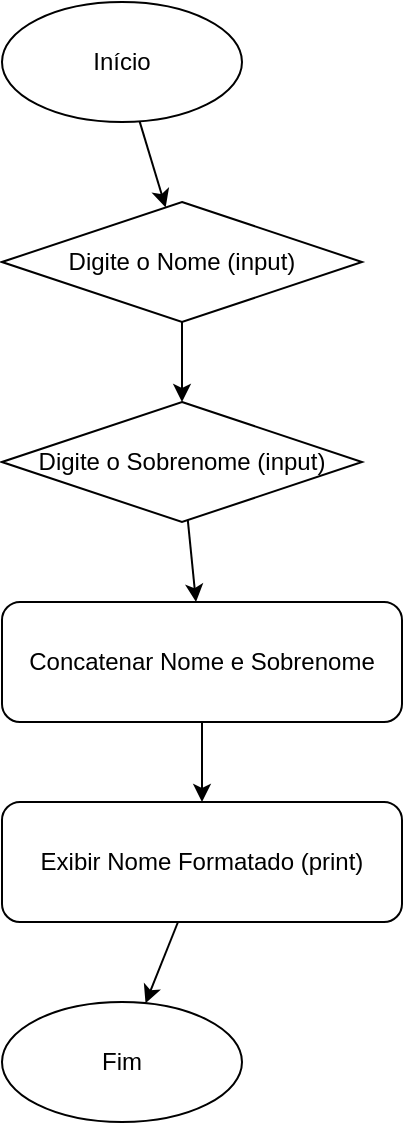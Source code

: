 <mxfile version="24.7.8">
  <diagram name="Diagrama Nome e Sobrenome">
    <mxGraphModel dx="1200" dy="800" grid="1" gridSize="10" guides="1" tooltips="1" connect="1" arrows="1" fold="1" page="1" pageScale="1" pageWidth="827" pageHeight="1169" math="0" shadow="0">
      <root>
        <mxCell id="0" />
        <mxCell id="1" parent="0" />
        <!-- Início -->
        <mxCell id="2" value="Início" style="ellipse;whiteSpace=wrap;html=1;" vertex="1" parent="1">
          <mxGeometry x="150" y="50" width="120" height="60" as="geometry" />
        </mxCell>
        <!-- Entrada Nome -->
        <mxCell id="3" value="Digite o Nome (input)" style="rhombus;whiteSpace=wrap;html=1;" vertex="1" parent="1">
          <mxGeometry x="150" y="150" width="180" height="60" as="geometry" />
        </mxCell>
        <!-- Entrada Sobrenome -->
        <mxCell id="4" value="Digite o Sobrenome (input)" style="rhombus;whiteSpace=wrap;html=1;" vertex="1" parent="1">
          <mxGeometry x="150" y="250" width="180" height="60" as="geometry" />
        </mxCell>
        <!-- Processamento de Concatenar -->
        <mxCell id="5" value="Concatenar Nome e Sobrenome" style="rounded=1;whiteSpace=wrap;html=1;" vertex="1" parent="1">
          <mxGeometry x="150" y="350" width="200" height="60" as="geometry" />
        </mxCell>
        <!-- Exibir Nome -->
        <mxCell id="6" value="Exibir Nome Formatado (print)" style="rounded=1;whiteSpace=wrap;html=1;" vertex="1" parent="1">
          <mxGeometry x="150" y="450" width="200" height="60" as="geometry" />
        </mxCell>
        <!-- Fim -->
        <mxCell id="7" value="Fim" style="ellipse;whiteSpace=wrap;html=1;" vertex="1" parent="1">
          <mxGeometry x="150" y="550" width="120" height="60" as="geometry" />
        </mxCell>
        <!-- Conexões entre os nós -->
        <mxCell id="8" edge="1" parent="1" source="2" target="3">
          <mxGeometry relative="1" as="geometry" />
        </mxCell>
        <mxCell id="9" edge="1" parent="1" source="3" target="4">
          <mxGeometry relative="1" as="geometry" />
        </mxCell>
        <mxCell id="10" edge="1" parent="1" source="4" target="5">
          <mxGeometry relative="1" as="geometry" />
        </mxCell>
        <mxCell id="11" edge="1" parent="1" source="5" target="6">
          <mxGeometry relative="1" as="geometry" />
        </mxCell>
        <mxCell id="12" edge="1" parent="1" source="6" target="7">
          <mxGeometry relative="1" as="geometry" />
        </mxCell>
      </root>
    </mxGraphModel>
  </diagram>
</mxfile>
